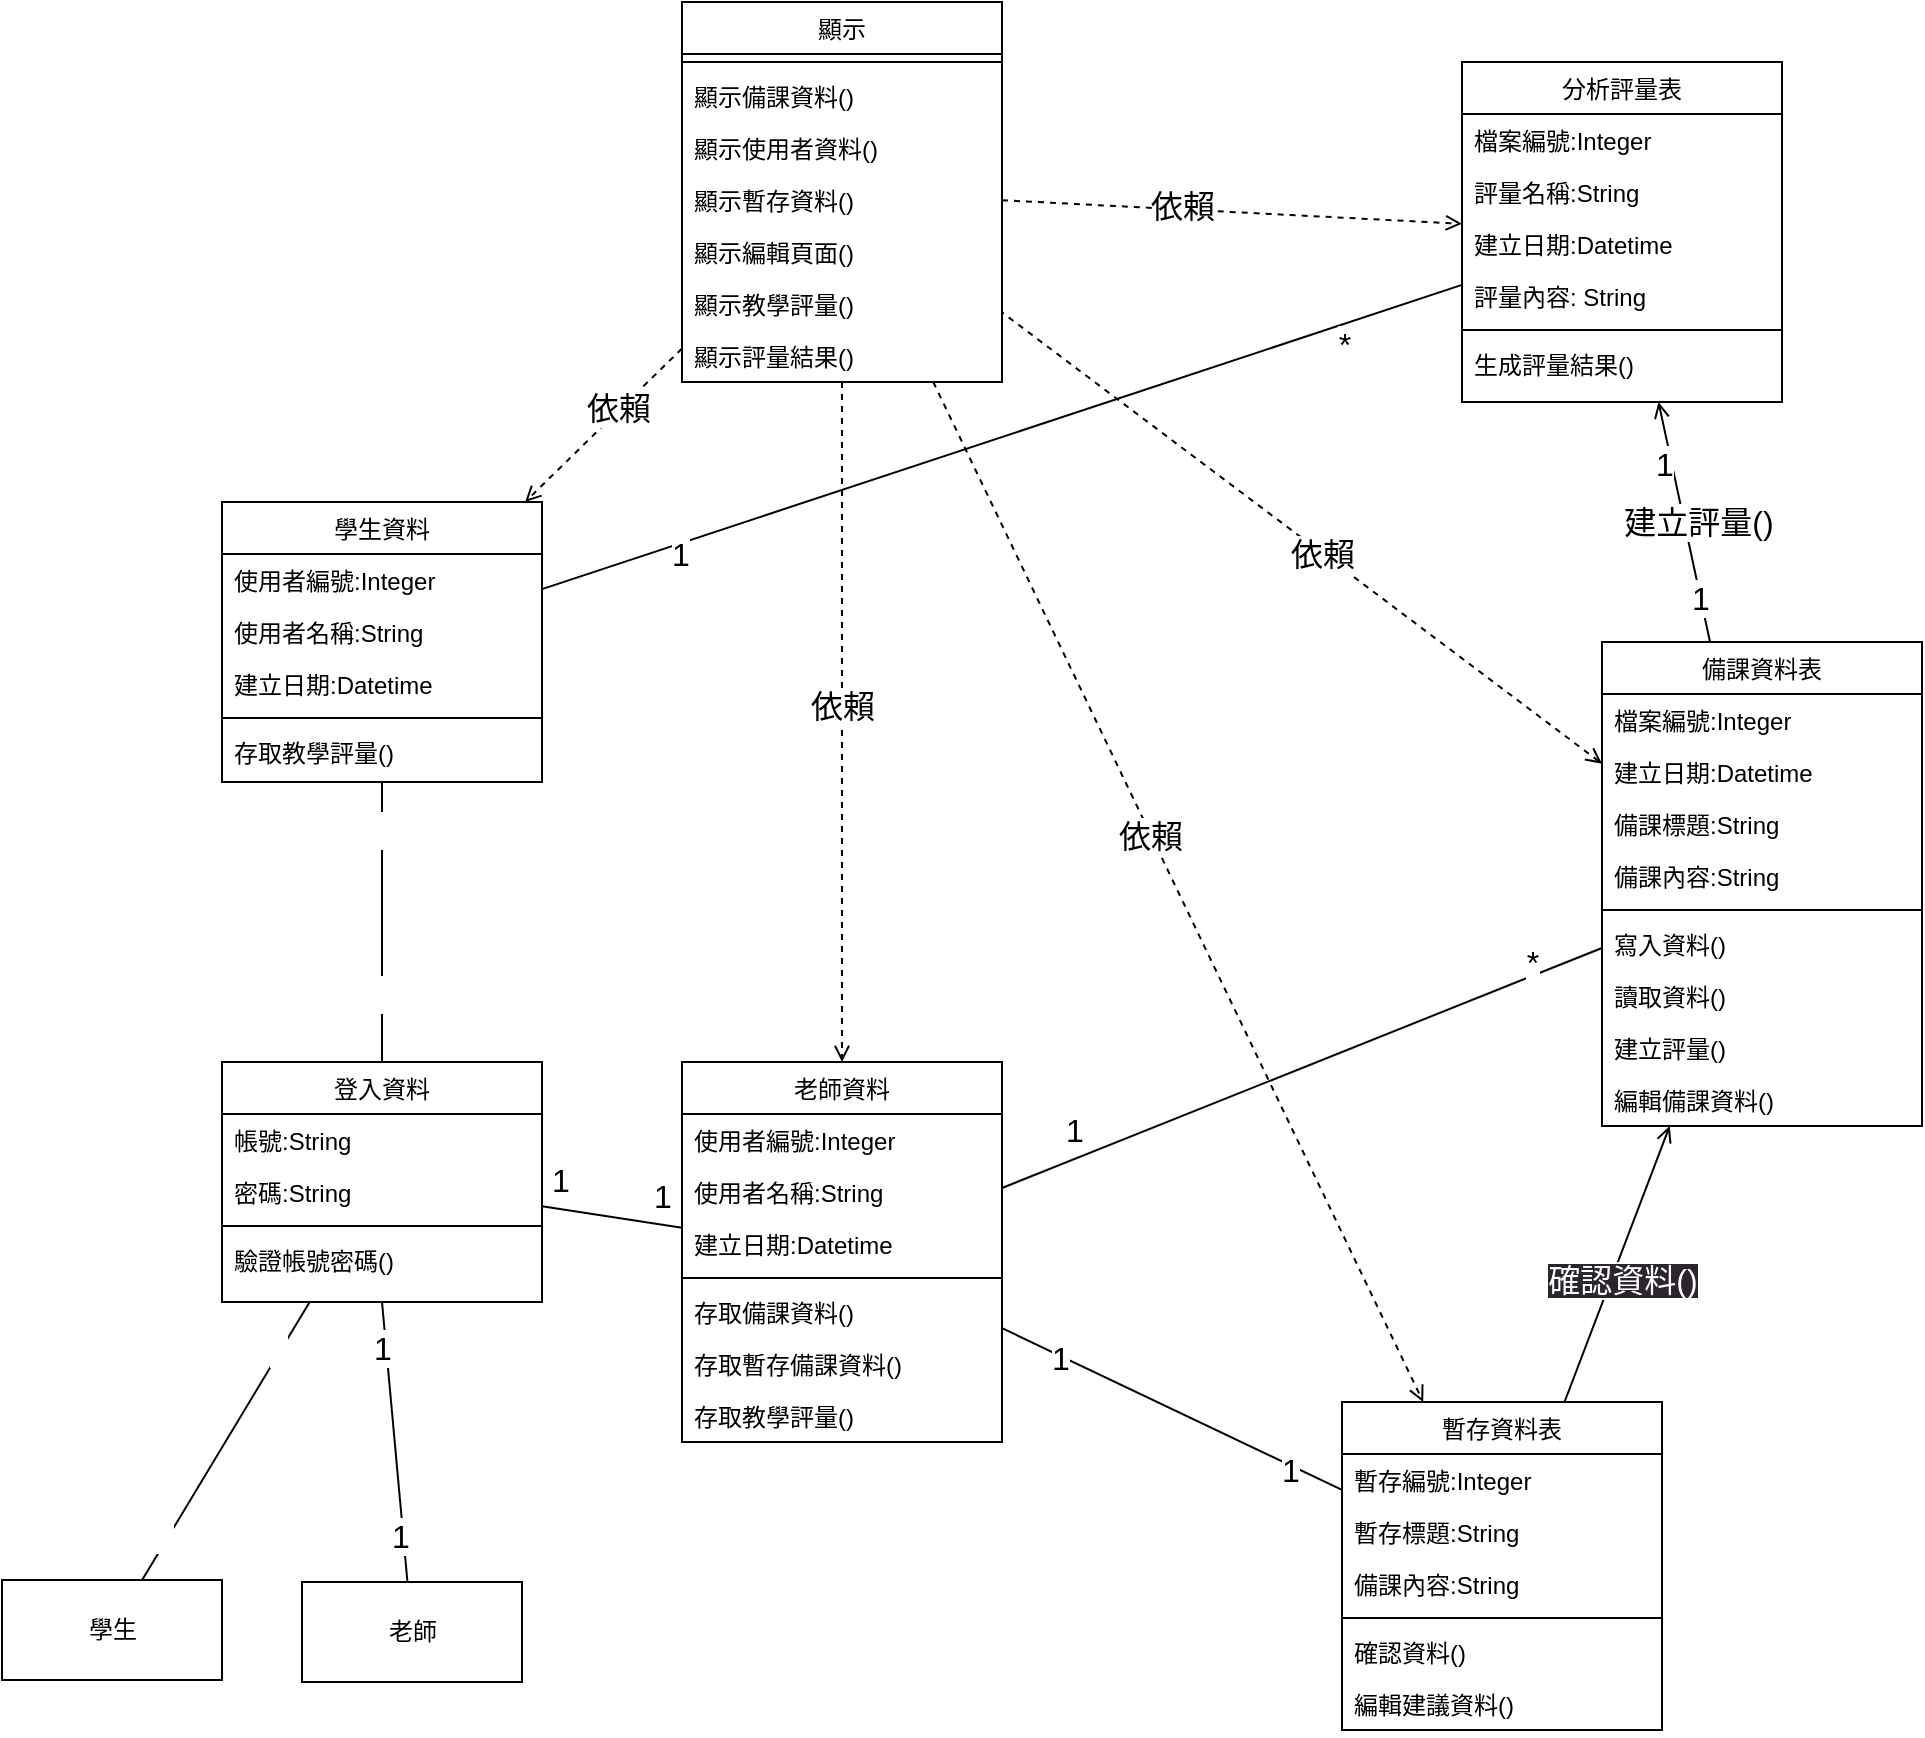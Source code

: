 <mxfile>
    <diagram id="C5RBs43oDa-KdzZeNtuy" name="Page-1">
        <mxGraphModel dx="1282" dy="860" grid="1" gridSize="10" guides="1" tooltips="1" connect="1" arrows="1" fold="1" page="1" pageScale="1" pageWidth="2000" pageHeight="2000" math="0" shadow="0">
            <root>
                <mxCell id="WIyWlLk6GJQsqaUBKTNV-0"/>
                <mxCell id="WIyWlLk6GJQsqaUBKTNV-1" parent="WIyWlLk6GJQsqaUBKTNV-0"/>
                <mxCell id="44" style="edgeStyle=none;html=1;fontSize=16;endArrow=none;endFill=0;startArrow=open;startFill=0;dashed=1;" parent="WIyWlLk6GJQsqaUBKTNV-1" source="zkfFHV4jXpPFQw0GAbJ--17" target="6" edge="1">
                    <mxGeometry relative="1" as="geometry"/>
                </mxCell>
                <mxCell id="46" value="依賴" style="edgeLabel;html=1;align=center;verticalAlign=middle;resizable=0;points=[];fontSize=16;" parent="44" vertex="1" connectable="0">
                    <mxGeometry x="0.184" y="1" relative="1" as="geometry">
                        <mxPoint x="38" y="28" as="offset"/>
                    </mxGeometry>
                </mxCell>
                <object label="備課資料表" placeholders="1" id="zkfFHV4jXpPFQw0GAbJ--17">
                    <mxCell style="swimlane;fontStyle=0;align=center;verticalAlign=top;childLayout=stackLayout;horizontal=1;startSize=26;horizontalStack=0;resizeParent=1;resizeLast=0;collapsible=1;marginBottom=0;rounded=0;shadow=0;strokeWidth=1;" parent="WIyWlLk6GJQsqaUBKTNV-1" vertex="1">
                        <mxGeometry x="920" y="640" width="160" height="242" as="geometry">
                            <mxRectangle x="550" y="140" width="160" height="26" as="alternateBounds"/>
                        </mxGeometry>
                    </mxCell>
                </object>
                <mxCell id="zkfFHV4jXpPFQw0GAbJ--20" value="檔案編號:Integer" style="text;align=left;verticalAlign=top;spacingLeft=4;spacingRight=4;overflow=hidden;rotatable=0;points=[[0,0.5],[1,0.5]];portConstraint=eastwest;rounded=0;shadow=0;html=0;" parent="zkfFHV4jXpPFQw0GAbJ--17" vertex="1">
                    <mxGeometry y="26" width="160" height="26" as="geometry"/>
                </mxCell>
                <mxCell id="zkfFHV4jXpPFQw0GAbJ--19" value="建立日期:Datetime" style="text;align=left;verticalAlign=top;spacingLeft=4;spacingRight=4;overflow=hidden;rotatable=0;points=[[0,0.5],[1,0.5]];portConstraint=eastwest;rounded=0;shadow=0;html=0;" parent="zkfFHV4jXpPFQw0GAbJ--17" vertex="1">
                    <mxGeometry y="52" width="160" height="26" as="geometry"/>
                </mxCell>
                <mxCell id="zkfFHV4jXpPFQw0GAbJ--18" value="備課標題:String" style="text;align=left;verticalAlign=top;spacingLeft=4;spacingRight=4;overflow=hidden;rotatable=0;points=[[0,0.5],[1,0.5]];portConstraint=eastwest;" parent="zkfFHV4jXpPFQw0GAbJ--17" vertex="1">
                    <mxGeometry y="78" width="160" height="26" as="geometry"/>
                </mxCell>
                <mxCell id="zkfFHV4jXpPFQw0GAbJ--21" value="備課內容:String" style="text;align=left;verticalAlign=top;spacingLeft=4;spacingRight=4;overflow=hidden;rotatable=0;points=[[0,0.5],[1,0.5]];portConstraint=eastwest;rounded=0;shadow=0;html=0;" parent="zkfFHV4jXpPFQw0GAbJ--17" vertex="1">
                    <mxGeometry y="104" width="160" height="26" as="geometry"/>
                </mxCell>
                <mxCell id="zkfFHV4jXpPFQw0GAbJ--23" value="" style="line;html=1;strokeWidth=1;align=left;verticalAlign=middle;spacingTop=-1;spacingLeft=3;spacingRight=3;rotatable=0;labelPosition=right;points=[];portConstraint=eastwest;" parent="zkfFHV4jXpPFQw0GAbJ--17" vertex="1">
                    <mxGeometry y="130" width="160" height="8" as="geometry"/>
                </mxCell>
                <mxCell id="zkfFHV4jXpPFQw0GAbJ--24" value="寫入資料()" style="text;align=left;verticalAlign=top;spacingLeft=4;spacingRight=4;overflow=hidden;rotatable=0;points=[[0,0.5],[1,0.5]];portConstraint=eastwest;" parent="zkfFHV4jXpPFQw0GAbJ--17" vertex="1">
                    <mxGeometry y="138" width="160" height="26" as="geometry"/>
                </mxCell>
                <mxCell id="zkfFHV4jXpPFQw0GAbJ--25" value="讀取資料()" style="text;align=left;verticalAlign=top;spacingLeft=4;spacingRight=4;overflow=hidden;rotatable=0;points=[[0,0.5],[1,0.5]];portConstraint=eastwest;" parent="zkfFHV4jXpPFQw0GAbJ--17" vertex="1">
                    <mxGeometry y="164" width="160" height="26" as="geometry"/>
                </mxCell>
                <mxCell id="128" value="建立評量()" style="text;align=left;verticalAlign=top;spacingLeft=4;spacingRight=4;overflow=hidden;rotatable=0;points=[[0,0.5],[1,0.5]];portConstraint=eastwest;" vertex="1" parent="zkfFHV4jXpPFQw0GAbJ--17">
                    <mxGeometry y="190" width="160" height="26" as="geometry"/>
                </mxCell>
                <mxCell id="87" value="編輯備課資料()" style="text;align=left;verticalAlign=top;spacingLeft=4;spacingRight=4;overflow=hidden;rotatable=0;points=[[0,0.5],[1,0.5]];portConstraint=eastwest;" parent="zkfFHV4jXpPFQw0GAbJ--17" vertex="1">
                    <mxGeometry y="216" width="160" height="26" as="geometry"/>
                </mxCell>
                <mxCell id="52" style="edgeStyle=none;html=1;entryX=0.5;entryY=1;entryDx=0;entryDy=0;fontSize=16;startArrow=none;startFill=0;endArrow=none;endFill=0;" parent="WIyWlLk6GJQsqaUBKTNV-1" source="5" target="27" edge="1">
                    <mxGeometry relative="1" as="geometry"/>
                </mxCell>
                <mxCell id="54" value="1" style="edgeLabel;html=1;align=center;verticalAlign=middle;resizable=0;points=[];fontSize=16;" parent="52" vertex="1" connectable="0">
                    <mxGeometry x="-0.655" y="2" relative="1" as="geometry">
                        <mxPoint as="offset"/>
                    </mxGeometry>
                </mxCell>
                <mxCell id="55" value="1" style="edgeLabel;html=1;align=center;verticalAlign=middle;resizable=0;points=[];fontSize=16;" parent="52" vertex="1" connectable="0">
                    <mxGeometry x="0.678" y="2" relative="1" as="geometry">
                        <mxPoint as="offset"/>
                    </mxGeometry>
                </mxCell>
                <mxCell id="5" value="老師" style="html=1;" parent="WIyWlLk6GJQsqaUBKTNV-1" vertex="1">
                    <mxGeometry x="270" y="1110" width="110" height="50" as="geometry"/>
                </mxCell>
                <mxCell id="45" style="edgeStyle=none;html=1;fontSize=16;endArrow=open;endFill=0;startArrow=none;startFill=0;dashed=1;" parent="WIyWlLk6GJQsqaUBKTNV-1" source="6" target="15" edge="1">
                    <mxGeometry relative="1" as="geometry"/>
                </mxCell>
                <mxCell id="47" value="依賴" style="edgeLabel;html=1;align=center;verticalAlign=middle;resizable=0;points=[];fontSize=16;" parent="45" vertex="1" connectable="0">
                    <mxGeometry x="-0.232" y="-3" relative="1" as="geometry">
                        <mxPoint x="3" y="31" as="offset"/>
                    </mxGeometry>
                </mxCell>
                <mxCell id="72" style="edgeStyle=none;html=1;fontSize=16;startArrow=none;startFill=0;endArrow=open;endFill=0;dashed=1;" parent="WIyWlLk6GJQsqaUBKTNV-1" source="6" target="56" edge="1">
                    <mxGeometry relative="1" as="geometry"/>
                </mxCell>
                <mxCell id="73" value="依賴" style="edgeLabel;html=1;align=center;verticalAlign=middle;resizable=0;points=[];fontSize=16;" parent="72" vertex="1" connectable="0">
                    <mxGeometry x="-0.111" y="-1" relative="1" as="geometry">
                        <mxPoint as="offset"/>
                    </mxGeometry>
                </mxCell>
                <mxCell id="133" style="edgeStyle=none;html=1;fontSize=16;startArrow=none;startFill=0;endArrow=open;endFill=0;dashed=1;" edge="1" parent="WIyWlLk6GJQsqaUBKTNV-1" source="6" target="104">
                    <mxGeometry relative="1" as="geometry"/>
                </mxCell>
                <mxCell id="134" value="依賴" style="edgeLabel;html=1;align=center;verticalAlign=middle;resizable=0;points=[];fontSize=16;" vertex="1" connectable="0" parent="133">
                    <mxGeometry x="-0.22" y="2" relative="1" as="geometry">
                        <mxPoint as="offset"/>
                    </mxGeometry>
                </mxCell>
                <mxCell id="139" style="edgeStyle=none;html=1;dashed=1;fontSize=16;startArrow=none;startFill=0;endArrow=open;endFill=0;" edge="1" parent="WIyWlLk6GJQsqaUBKTNV-1" source="6" target="112">
                    <mxGeometry relative="1" as="geometry"/>
                </mxCell>
                <mxCell id="140" value="依賴" style="edgeLabel;html=1;align=center;verticalAlign=middle;resizable=0;points=[];fontSize=16;" vertex="1" connectable="0" parent="139">
                    <mxGeometry x="0.271" relative="1" as="geometry">
                        <mxPoint x="17" y="-19" as="offset"/>
                    </mxGeometry>
                </mxCell>
                <object label="顯示" placeholders="1" id="6">
                    <mxCell style="swimlane;fontStyle=0;align=center;verticalAlign=top;childLayout=stackLayout;horizontal=1;startSize=26;horizontalStack=0;resizeParent=1;resizeLast=0;collapsible=1;marginBottom=0;rounded=0;shadow=0;strokeWidth=1;" parent="WIyWlLk6GJQsqaUBKTNV-1" vertex="1">
                        <mxGeometry x="460" y="320" width="160" height="190" as="geometry">
                            <mxRectangle x="550" y="140" width="160" height="26" as="alternateBounds"/>
                        </mxGeometry>
                    </mxCell>
                </object>
                <mxCell id="12" value="" style="line;html=1;strokeWidth=1;align=left;verticalAlign=middle;spacingTop=-1;spacingLeft=3;spacingRight=3;rotatable=0;labelPosition=right;points=[];portConstraint=eastwest;" parent="6" vertex="1">
                    <mxGeometry y="26" width="160" height="8" as="geometry"/>
                </mxCell>
                <mxCell id="13" value="顯示備課資料()" style="text;align=left;verticalAlign=top;spacingLeft=4;spacingRight=4;overflow=hidden;rotatable=0;points=[[0,0.5],[1,0.5]];portConstraint=eastwest;" parent="6" vertex="1">
                    <mxGeometry y="34" width="160" height="26" as="geometry"/>
                </mxCell>
                <mxCell id="76" value="顯示使用者資料()" style="text;align=left;verticalAlign=top;spacingLeft=4;spacingRight=4;overflow=hidden;rotatable=0;points=[[0,0.5],[1,0.5]];portConstraint=eastwest;" parent="6" vertex="1">
                    <mxGeometry y="60" width="160" height="26" as="geometry"/>
                </mxCell>
                <mxCell id="78" value="顯示暫存資料()" style="text;align=left;verticalAlign=top;spacingLeft=4;spacingRight=4;overflow=hidden;rotatable=0;points=[[0,0.5],[1,0.5]];portConstraint=eastwest;" parent="6" vertex="1">
                    <mxGeometry y="86" width="160" height="26" as="geometry"/>
                </mxCell>
                <mxCell id="79" value="顯示編輯頁面()" style="text;align=left;verticalAlign=top;spacingLeft=4;spacingRight=4;overflow=hidden;rotatable=0;points=[[0,0.5],[1,0.5]];portConstraint=eastwest;" parent="6" vertex="1">
                    <mxGeometry y="112" width="160" height="26" as="geometry"/>
                </mxCell>
                <mxCell id="132" value="顯示教學評量()" style="text;align=left;verticalAlign=top;spacingLeft=4;spacingRight=4;overflow=hidden;rotatable=0;points=[[0,0.5],[1,0.5]];portConstraint=eastwest;" vertex="1" parent="6">
                    <mxGeometry y="138" width="160" height="26" as="geometry"/>
                </mxCell>
                <mxCell id="141" value="顯示評量結果()" style="text;align=left;verticalAlign=top;spacingLeft=4;spacingRight=4;overflow=hidden;rotatable=0;points=[[0,0.5],[1,0.5]];portConstraint=eastwest;" vertex="1" parent="6">
                    <mxGeometry y="164" width="160" height="26" as="geometry"/>
                </mxCell>
                <mxCell id="25" style="edgeStyle=none;html=1;endArrow=none;endFill=0;" parent="WIyWlLk6GJQsqaUBKTNV-1" source="15" target="zkfFHV4jXpPFQw0GAbJ--17" edge="1">
                    <mxGeometry relative="1" as="geometry"/>
                </mxCell>
                <mxCell id="40" value="1" style="edgeLabel;html=1;align=center;verticalAlign=middle;resizable=0;points=[];fontSize=16;" parent="25" vertex="1" connectable="0">
                    <mxGeometry x="-0.769" y="-2" relative="1" as="geometry">
                        <mxPoint y="-17" as="offset"/>
                    </mxGeometry>
                </mxCell>
                <mxCell id="41" value="*" style="edgeLabel;html=1;align=center;verticalAlign=middle;resizable=0;points=[];fontSize=16;" parent="25" vertex="1" connectable="0">
                    <mxGeometry x="0.796" y="-2" relative="1" as="geometry">
                        <mxPoint x="-5" y="-7" as="offset"/>
                    </mxGeometry>
                </mxCell>
                <object label="老師資料" placeholders="1" id="15">
                    <mxCell style="swimlane;fontStyle=0;align=center;verticalAlign=top;childLayout=stackLayout;horizontal=1;startSize=26;horizontalStack=0;resizeParent=1;resizeLast=0;collapsible=1;marginBottom=0;rounded=0;shadow=0;strokeWidth=1;" parent="WIyWlLk6GJQsqaUBKTNV-1" vertex="1">
                        <mxGeometry x="460" y="850" width="160" height="190" as="geometry">
                            <mxRectangle x="550" y="140" width="160" height="26" as="alternateBounds"/>
                        </mxGeometry>
                    </mxCell>
                </object>
                <mxCell id="16" value="使用者編號:Integer" style="text;align=left;verticalAlign=top;spacingLeft=4;spacingRight=4;overflow=hidden;rotatable=0;points=[[0,0.5],[1,0.5]];portConstraint=eastwest;rounded=0;shadow=0;html=0;" parent="15" vertex="1">
                    <mxGeometry y="26" width="160" height="26" as="geometry"/>
                </mxCell>
                <mxCell id="18" value="使用者名稱:String" style="text;align=left;verticalAlign=top;spacingLeft=4;spacingRight=4;overflow=hidden;rotatable=0;points=[[0,0.5],[1,0.5]];portConstraint=eastwest;" parent="15" vertex="1">
                    <mxGeometry y="52" width="160" height="26" as="geometry"/>
                </mxCell>
                <mxCell id="17" value="建立日期:Datetime" style="text;align=left;verticalAlign=top;spacingLeft=4;spacingRight=4;overflow=hidden;rotatable=0;points=[[0,0.5],[1,0.5]];portConstraint=eastwest;rounded=0;shadow=0;html=0;" parent="15" vertex="1">
                    <mxGeometry y="78" width="160" height="26" as="geometry"/>
                </mxCell>
                <mxCell id="21" value="" style="line;html=1;strokeWidth=1;align=left;verticalAlign=middle;spacingTop=-1;spacingLeft=3;spacingRight=3;rotatable=0;labelPosition=right;points=[];portConstraint=eastwest;" parent="15" vertex="1">
                    <mxGeometry y="104" width="160" height="8" as="geometry"/>
                </mxCell>
                <mxCell id="24" value="存取備課資料()" style="text;align=left;verticalAlign=top;spacingLeft=4;spacingRight=4;overflow=hidden;rotatable=0;points=[[0,0.5],[1,0.5]];portConstraint=eastwest;" parent="15" vertex="1">
                    <mxGeometry y="112" width="160" height="26" as="geometry"/>
                </mxCell>
                <mxCell id="135" value="存取暫存備課資料()" style="text;align=left;verticalAlign=top;spacingLeft=4;spacingRight=4;overflow=hidden;rotatable=0;points=[[0,0.5],[1,0.5]];portConstraint=eastwest;" vertex="1" parent="15">
                    <mxGeometry y="138" width="160" height="26" as="geometry"/>
                </mxCell>
                <mxCell id="138" value="存取教學評量()" style="text;align=left;verticalAlign=top;spacingLeft=4;spacingRight=4;overflow=hidden;rotatable=0;points=[[0,0.5],[1,0.5]];portConstraint=eastwest;" vertex="1" parent="15">
                    <mxGeometry y="164" width="160" height="26" as="geometry"/>
                </mxCell>
                <mxCell id="36" style="edgeStyle=none;html=1;fontSize=16;endArrow=none;endFill=0;" parent="WIyWlLk6GJQsqaUBKTNV-1" source="27" target="15" edge="1">
                    <mxGeometry relative="1" as="geometry"/>
                </mxCell>
                <mxCell id="37" value="1" style="edgeLabel;html=1;align=center;verticalAlign=middle;resizable=0;points=[];fontSize=16;" parent="36" vertex="1" connectable="0">
                    <mxGeometry x="0.725" y="-1" relative="1" as="geometry">
                        <mxPoint y="-16" as="offset"/>
                    </mxGeometry>
                </mxCell>
                <mxCell id="38" value="1" style="edgeLabel;html=1;align=center;verticalAlign=middle;resizable=0;points=[];fontSize=16;" parent="36" vertex="1" connectable="0">
                    <mxGeometry x="-0.742" y="-2" relative="1" as="geometry">
                        <mxPoint y="-17" as="offset"/>
                    </mxGeometry>
                </mxCell>
                <mxCell id="118" style="edgeStyle=none;html=1;fontSize=16;fontColor=#FFFFFF;endArrow=none;endFill=0;" parent="WIyWlLk6GJQsqaUBKTNV-1" source="27" target="112" edge="1">
                    <mxGeometry relative="1" as="geometry"/>
                </mxCell>
                <mxCell id="119" value="1" style="edgeLabel;html=1;align=center;verticalAlign=middle;resizable=0;points=[];fontSize=16;fontColor=#FFFFFF;" parent="118" vertex="1" connectable="0">
                    <mxGeometry x="-0.504" y="1" relative="1" as="geometry">
                        <mxPoint as="offset"/>
                    </mxGeometry>
                </mxCell>
                <mxCell id="120" value="1" style="edgeLabel;html=1;align=center;verticalAlign=middle;resizable=0;points=[];fontSize=16;fontColor=#FFFFFF;" parent="118" vertex="1" connectable="0">
                    <mxGeometry x="0.678" y="-2" relative="1" as="geometry">
                        <mxPoint y="1" as="offset"/>
                    </mxGeometry>
                </mxCell>
                <object label="登入資料" placeholders="1" id="27">
                    <mxCell style="swimlane;fontStyle=0;align=center;verticalAlign=top;childLayout=stackLayout;horizontal=1;startSize=26;horizontalStack=0;resizeParent=1;resizeLast=0;collapsible=1;marginBottom=0;rounded=0;shadow=0;strokeWidth=1;" parent="WIyWlLk6GJQsqaUBKTNV-1" vertex="1">
                        <mxGeometry x="230" y="850" width="160" height="120" as="geometry">
                            <mxRectangle x="550" y="140" width="160" height="26" as="alternateBounds"/>
                        </mxGeometry>
                    </mxCell>
                </object>
                <mxCell id="28" value="帳號:String" style="text;align=left;verticalAlign=top;spacingLeft=4;spacingRight=4;overflow=hidden;rotatable=0;points=[[0,0.5],[1,0.5]];portConstraint=eastwest;rounded=0;shadow=0;html=0;" parent="27" vertex="1">
                    <mxGeometry y="26" width="160" height="26" as="geometry"/>
                </mxCell>
                <mxCell id="29" value="密碼:String" style="text;align=left;verticalAlign=top;spacingLeft=4;spacingRight=4;overflow=hidden;rotatable=0;points=[[0,0.5],[1,0.5]];portConstraint=eastwest;rounded=0;shadow=0;html=0;" parent="27" vertex="1">
                    <mxGeometry y="52" width="160" height="26" as="geometry"/>
                </mxCell>
                <mxCell id="32" value="" style="line;html=1;strokeWidth=1;align=left;verticalAlign=middle;spacingTop=-1;spacingLeft=3;spacingRight=3;rotatable=0;labelPosition=right;points=[];portConstraint=eastwest;" parent="27" vertex="1">
                    <mxGeometry y="78" width="160" height="8" as="geometry"/>
                </mxCell>
                <mxCell id="43" value="驗證帳號密碼()" style="text;align=left;verticalAlign=top;spacingLeft=4;spacingRight=4;overflow=hidden;rotatable=0;points=[[0,0.5],[1,0.5]];portConstraint=eastwest;" parent="27" vertex="1">
                    <mxGeometry y="86" width="160" height="26" as="geometry"/>
                </mxCell>
                <mxCell id="69" style="edgeStyle=none;html=1;fontSize=16;startArrow=none;startFill=0;endArrow=none;endFill=0;" parent="WIyWlLk6GJQsqaUBKTNV-1" source="56" target="15" edge="1">
                    <mxGeometry relative="1" as="geometry"/>
                </mxCell>
                <mxCell id="70" value="1" style="edgeLabel;html=1;align=center;verticalAlign=middle;resizable=0;points=[];fontSize=16;" parent="69" vertex="1" connectable="0">
                    <mxGeometry x="0.65" y="1" relative="1" as="geometry">
                        <mxPoint as="offset"/>
                    </mxGeometry>
                </mxCell>
                <mxCell id="71" value="1" style="edgeLabel;html=1;align=center;verticalAlign=middle;resizable=0;points=[];fontSize=16;" parent="69" vertex="1" connectable="0">
                    <mxGeometry x="-0.695" y="2" relative="1" as="geometry">
                        <mxPoint as="offset"/>
                    </mxGeometry>
                </mxCell>
                <mxCell id="74" style="edgeStyle=none;html=1;fontSize=16;startArrow=none;startFill=0;endArrow=open;endFill=0;" parent="WIyWlLk6GJQsqaUBKTNV-1" source="56" target="zkfFHV4jXpPFQw0GAbJ--17" edge="1">
                    <mxGeometry relative="1" as="geometry"/>
                </mxCell>
                <mxCell id="143" value="&lt;span style=&quot;color: rgb(255, 255, 255); text-align: left; background-color: rgb(42, 37, 47);&quot;&gt;確認資料()&lt;/span&gt;" style="edgeLabel;html=1;align=center;verticalAlign=middle;resizable=0;points=[];fontSize=16;" vertex="1" connectable="0" parent="74">
                    <mxGeometry x="0.524" y="-4" relative="1" as="geometry">
                        <mxPoint x="-15" y="42" as="offset"/>
                    </mxGeometry>
                </mxCell>
                <object label="暫存資料表" placeholders="1" id="56">
                    <mxCell style="swimlane;fontStyle=0;align=center;verticalAlign=top;childLayout=stackLayout;horizontal=1;startSize=26;horizontalStack=0;resizeParent=1;resizeLast=0;collapsible=1;marginBottom=0;rounded=0;shadow=0;strokeWidth=1;" parent="WIyWlLk6GJQsqaUBKTNV-1" vertex="1">
                        <mxGeometry x="790" y="1020" width="160" height="164" as="geometry">
                            <mxRectangle x="550" y="140" width="160" height="26" as="alternateBounds"/>
                        </mxGeometry>
                    </mxCell>
                </object>
                <mxCell id="57" value="暫存編號:Integer" style="text;align=left;verticalAlign=top;spacingLeft=4;spacingRight=4;overflow=hidden;rotatable=0;points=[[0,0.5],[1,0.5]];portConstraint=eastwest;rounded=0;shadow=0;html=0;" parent="56" vertex="1">
                    <mxGeometry y="26" width="160" height="26" as="geometry"/>
                </mxCell>
                <mxCell id="59" value="暫存標題:String" style="text;align=left;verticalAlign=top;spacingLeft=4;spacingRight=4;overflow=hidden;rotatable=0;points=[[0,0.5],[1,0.5]];portConstraint=eastwest;" parent="56" vertex="1">
                    <mxGeometry y="52" width="160" height="26" as="geometry"/>
                </mxCell>
                <mxCell id="60" value="備課內容:String" style="text;align=left;verticalAlign=top;spacingLeft=4;spacingRight=4;overflow=hidden;rotatable=0;points=[[0,0.5],[1,0.5]];portConstraint=eastwest;rounded=0;shadow=0;html=0;" parent="56" vertex="1">
                    <mxGeometry y="78" width="160" height="26" as="geometry"/>
                </mxCell>
                <mxCell id="61" value="" style="line;html=1;strokeWidth=1;align=left;verticalAlign=middle;spacingTop=-1;spacingLeft=3;spacingRight=3;rotatable=0;labelPosition=right;points=[];portConstraint=eastwest;" parent="56" vertex="1">
                    <mxGeometry y="104" width="160" height="8" as="geometry"/>
                </mxCell>
                <mxCell id="62" value="確認資料()" style="text;align=left;verticalAlign=top;spacingLeft=4;spacingRight=4;overflow=hidden;rotatable=0;points=[[0,0.5],[1,0.5]];portConstraint=eastwest;" parent="56" vertex="1">
                    <mxGeometry y="112" width="160" height="26" as="geometry"/>
                </mxCell>
                <mxCell id="88" value="編輯建議資料()" style="text;align=left;verticalAlign=top;spacingLeft=4;spacingRight=4;overflow=hidden;rotatable=0;points=[[0,0.5],[1,0.5]];portConstraint=eastwest;" parent="56" vertex="1">
                    <mxGeometry y="138" width="160" height="26" as="geometry"/>
                </mxCell>
                <mxCell id="101" style="edgeStyle=none;html=1;fontSize=16;fontColor=#FFFFFF;endArrow=none;endFill=0;" parent="WIyWlLk6GJQsqaUBKTNV-1" source="91" target="27" edge="1">
                    <mxGeometry relative="1" as="geometry">
                        <mxPoint x="420" y="580" as="targetPoint"/>
                    </mxGeometry>
                </mxCell>
                <mxCell id="102" value="1" style="edgeLabel;html=1;align=center;verticalAlign=middle;resizable=0;points=[];fontSize=16;fontColor=#FFFFFF;" parent="101" vertex="1" connectable="0">
                    <mxGeometry x="-0.684" y="3" relative="1" as="geometry">
                        <mxPoint as="offset"/>
                    </mxGeometry>
                </mxCell>
                <mxCell id="103" value="1" style="edgeLabel;html=1;align=center;verticalAlign=middle;resizable=0;points=[];fontSize=16;fontColor=#FFFFFF;" parent="101" vertex="1" connectable="0">
                    <mxGeometry x="0.649" y="2" relative="1" as="geometry">
                        <mxPoint as="offset"/>
                    </mxGeometry>
                </mxCell>
                <mxCell id="91" value="學生" style="html=1;" parent="WIyWlLk6GJQsqaUBKTNV-1" vertex="1">
                    <mxGeometry x="120" y="1109" width="110" height="50" as="geometry"/>
                </mxCell>
                <mxCell id="124" style="edgeStyle=none;html=1;endArrow=none;endFill=0;startArrow=open;startFill=0;" edge="1" parent="WIyWlLk6GJQsqaUBKTNV-1" source="104" target="zkfFHV4jXpPFQw0GAbJ--17">
                    <mxGeometry relative="1" as="geometry"/>
                </mxCell>
                <mxCell id="126" value="1" style="edgeLabel;html=1;align=center;verticalAlign=middle;resizable=0;points=[];fontSize=16;" vertex="1" connectable="0" parent="124">
                    <mxGeometry x="-0.722" y="-1" relative="1" as="geometry">
                        <mxPoint y="14" as="offset"/>
                    </mxGeometry>
                </mxCell>
                <mxCell id="127" value="1" style="edgeLabel;html=1;align=center;verticalAlign=middle;resizable=0;points=[];fontSize=16;" vertex="1" connectable="0" parent="124">
                    <mxGeometry x="0.562" y="2" relative="1" as="geometry">
                        <mxPoint x="-2" y="4" as="offset"/>
                    </mxGeometry>
                </mxCell>
                <mxCell id="142" value="建立評量()" style="edgeLabel;html=1;align=center;verticalAlign=middle;resizable=0;points=[];fontSize=16;" vertex="1" connectable="0" parent="124">
                    <mxGeometry x="0.247" y="4" relative="1" as="geometry">
                        <mxPoint y="-14" as="offset"/>
                    </mxGeometry>
                </mxCell>
                <object label="分析評量表" placeholders="1" id="104">
                    <mxCell style="swimlane;fontStyle=0;align=center;verticalAlign=top;childLayout=stackLayout;horizontal=1;startSize=26;horizontalStack=0;resizeParent=1;resizeLast=0;collapsible=1;marginBottom=0;rounded=0;shadow=0;strokeWidth=1;" parent="WIyWlLk6GJQsqaUBKTNV-1" vertex="1">
                        <mxGeometry x="850" y="350" width="160" height="170" as="geometry">
                            <mxRectangle x="550" y="140" width="160" height="26" as="alternateBounds"/>
                        </mxGeometry>
                    </mxCell>
                </object>
                <mxCell id="105" value="檔案編號:Integer" style="text;align=left;verticalAlign=top;spacingLeft=4;spacingRight=4;overflow=hidden;rotatable=0;points=[[0,0.5],[1,0.5]];portConstraint=eastwest;rounded=0;shadow=0;html=0;" parent="104" vertex="1">
                    <mxGeometry y="26" width="160" height="26" as="geometry"/>
                </mxCell>
                <mxCell id="106" value="評量名稱:String" style="text;align=left;verticalAlign=top;spacingLeft=4;spacingRight=4;overflow=hidden;rotatable=0;points=[[0,0.5],[1,0.5]];portConstraint=eastwest;" parent="104" vertex="1">
                    <mxGeometry y="52" width="160" height="26" as="geometry"/>
                </mxCell>
                <mxCell id="107" value="建立日期:Datetime" style="text;align=left;verticalAlign=top;spacingLeft=4;spacingRight=4;overflow=hidden;rotatable=0;points=[[0,0.5],[1,0.5]];portConstraint=eastwest;rounded=0;shadow=0;html=0;" parent="104" vertex="1">
                    <mxGeometry y="78" width="160" height="26" as="geometry"/>
                </mxCell>
                <mxCell id="111" value="評量內容: String" style="text;align=left;verticalAlign=top;spacingLeft=4;spacingRight=4;overflow=hidden;rotatable=0;points=[[0,0.5],[1,0.5]];portConstraint=eastwest;rounded=0;shadow=0;html=0;" parent="104" vertex="1">
                    <mxGeometry y="104" width="160" height="26" as="geometry"/>
                </mxCell>
                <mxCell id="108" value="" style="line;html=1;strokeWidth=1;align=left;verticalAlign=middle;spacingTop=-1;spacingLeft=3;spacingRight=3;rotatable=0;labelPosition=right;points=[];portConstraint=eastwest;" parent="104" vertex="1">
                    <mxGeometry y="130" width="160" height="8" as="geometry"/>
                </mxCell>
                <mxCell id="136" value="生成評量結果()" style="text;align=left;verticalAlign=top;spacingLeft=4;spacingRight=4;overflow=hidden;rotatable=0;points=[[0,0.5],[1,0.5]];portConstraint=eastwest;" vertex="1" parent="104">
                    <mxGeometry y="138" width="160" height="26" as="geometry"/>
                </mxCell>
                <mxCell id="129" style="edgeStyle=none;html=1;fontSize=16;startArrow=none;startFill=0;endArrow=none;endFill=0;" edge="1" parent="WIyWlLk6GJQsqaUBKTNV-1" source="112" target="104">
                    <mxGeometry relative="1" as="geometry"/>
                </mxCell>
                <mxCell id="130" value="1" style="edgeLabel;html=1;align=center;verticalAlign=middle;resizable=0;points=[];fontSize=16;" vertex="1" connectable="0" parent="129">
                    <mxGeometry x="-0.706" y="-5" relative="1" as="geometry">
                        <mxPoint as="offset"/>
                    </mxGeometry>
                </mxCell>
                <mxCell id="131" value="*" style="edgeLabel;html=1;align=center;verticalAlign=middle;resizable=0;points=[];fontSize=16;" vertex="1" connectable="0" parent="129">
                    <mxGeometry x="0.784" y="-4" relative="1" as="geometry">
                        <mxPoint x="-11" y="9" as="offset"/>
                    </mxGeometry>
                </mxCell>
                <object label="學生資料" placeholders="1" id="112">
                    <mxCell style="swimlane;fontStyle=0;align=center;verticalAlign=top;childLayout=stackLayout;horizontal=1;startSize=26;horizontalStack=0;resizeParent=1;resizeLast=0;collapsible=1;marginBottom=0;rounded=0;shadow=0;strokeWidth=1;" parent="WIyWlLk6GJQsqaUBKTNV-1" vertex="1">
                        <mxGeometry x="230" y="570" width="160" height="140" as="geometry">
                            <mxRectangle x="550" y="140" width="160" height="26" as="alternateBounds"/>
                        </mxGeometry>
                    </mxCell>
                </object>
                <mxCell id="113" value="使用者編號:Integer" style="text;align=left;verticalAlign=top;spacingLeft=4;spacingRight=4;overflow=hidden;rotatable=0;points=[[0,0.5],[1,0.5]];portConstraint=eastwest;rounded=0;shadow=0;html=0;" parent="112" vertex="1">
                    <mxGeometry y="26" width="160" height="26" as="geometry"/>
                </mxCell>
                <mxCell id="114" value="使用者名稱:String" style="text;align=left;verticalAlign=top;spacingLeft=4;spacingRight=4;overflow=hidden;rotatable=0;points=[[0,0.5],[1,0.5]];portConstraint=eastwest;" parent="112" vertex="1">
                    <mxGeometry y="52" width="160" height="26" as="geometry"/>
                </mxCell>
                <mxCell id="115" value="建立日期:Datetime" style="text;align=left;verticalAlign=top;spacingLeft=4;spacingRight=4;overflow=hidden;rotatable=0;points=[[0,0.5],[1,0.5]];portConstraint=eastwest;rounded=0;shadow=0;html=0;" parent="112" vertex="1">
                    <mxGeometry y="78" width="160" height="26" as="geometry"/>
                </mxCell>
                <mxCell id="116" value="" style="line;html=1;strokeWidth=1;align=left;verticalAlign=middle;spacingTop=-1;spacingLeft=3;spacingRight=3;rotatable=0;labelPosition=right;points=[];portConstraint=eastwest;" parent="112" vertex="1">
                    <mxGeometry y="104" width="160" height="8" as="geometry"/>
                </mxCell>
                <mxCell id="117" value="存取教學評量()" style="text;align=left;verticalAlign=top;spacingLeft=4;spacingRight=4;overflow=hidden;rotatable=0;points=[[0,0.5],[1,0.5]];portConstraint=eastwest;" parent="112" vertex="1">
                    <mxGeometry y="112" width="160" height="26" as="geometry"/>
                </mxCell>
            </root>
        </mxGraphModel>
    </diagram>
</mxfile>